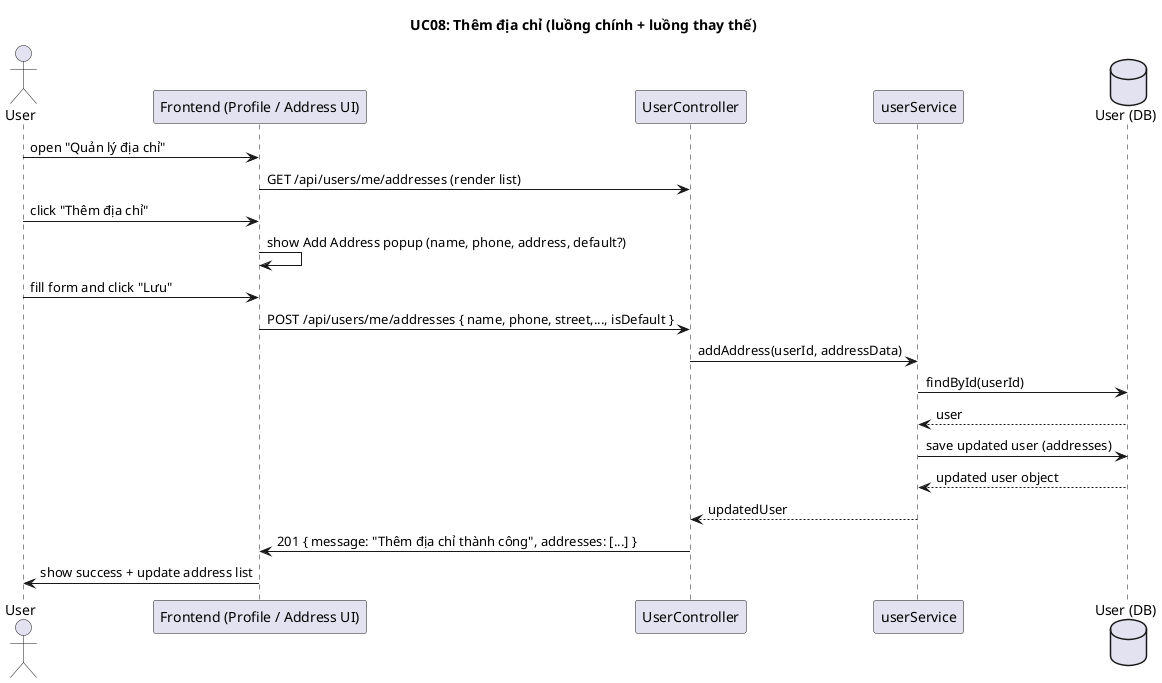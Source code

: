 @startuml UC08_AddAddress_Main

title UC08: Thêm địa chỉ (luồng chính + luồng thay thế)

actor User
participant Frontend as "Frontend (Profile / Address UI)"
participant UserController as "UserController"
participant UserService as "userService"
database UserDB as "User (DB)"

User -> Frontend: open "Quản lý địa chỉ"
Frontend -> UserController: GET /api/users/me/addresses (render list)
User -> Frontend: click "Thêm địa chỉ"
Frontend -> Frontend: show Add Address popup (name, phone, address, default?)
User -> Frontend: fill form and click "Lưu"
Frontend -> UserController: POST /api/users/me/addresses { name, phone, street,..., isDefault }
UserController -> UserService: addAddress(userId, addressData)
UserService -> UserDB: findById(userId)
UserDB --> UserService: user
UserService -> UserDB: save updated user (addresses)
UserDB --> UserService: updated user object
UserService --> UserController: updatedUser
UserController -> Frontend: 201 { message: "Thêm địa chỉ thành công", addresses: [...] }
Frontend -> User: show success + update address list
@enduml
